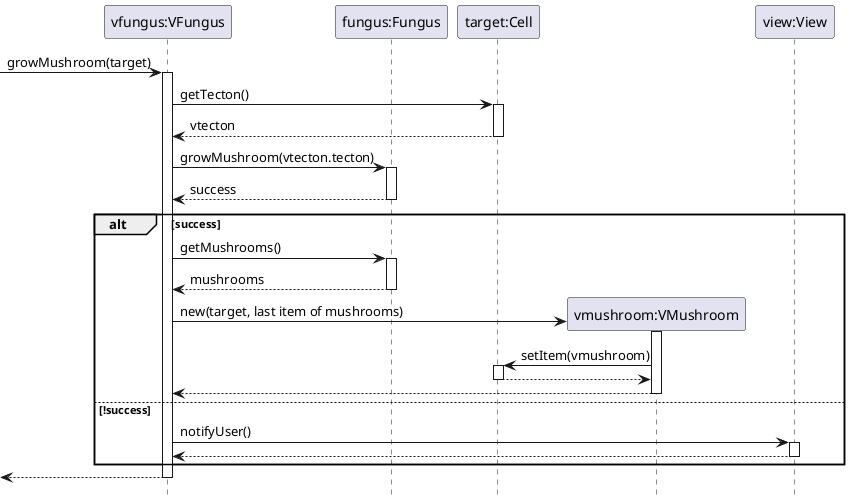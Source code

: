 @startuml growMushroom
hide footbox

participant "vfungus:VFungus" as vfungus
participant "fungus:Fungus" as fungus
participant "target:Cell" as target

participant "vmushroom:VMushroom" as vmushroom
participant "view:View" as view

-> vfungus : growMushroom(target)
activate vfungus
    vfungus -> target : getTecton()
    activate target
    return vtecton
    vfungus -> fungus : growMushroom(vtecton.tecton)
    activate fungus
    return success
    alt success
        vfungus -> fungus : getMushrooms()
        activate fungus
        return mushrooms
        create vmushroom
        vfungus -> vmushroom : new(target, last item of mushrooms)
        activate vmushroom
            vmushroom -> target : setItem(vmushroom)
            activate target
            return
        return
    else !success
        vfungus -> view : notifyUser()
        activate view
        return
    end
return
@enduml